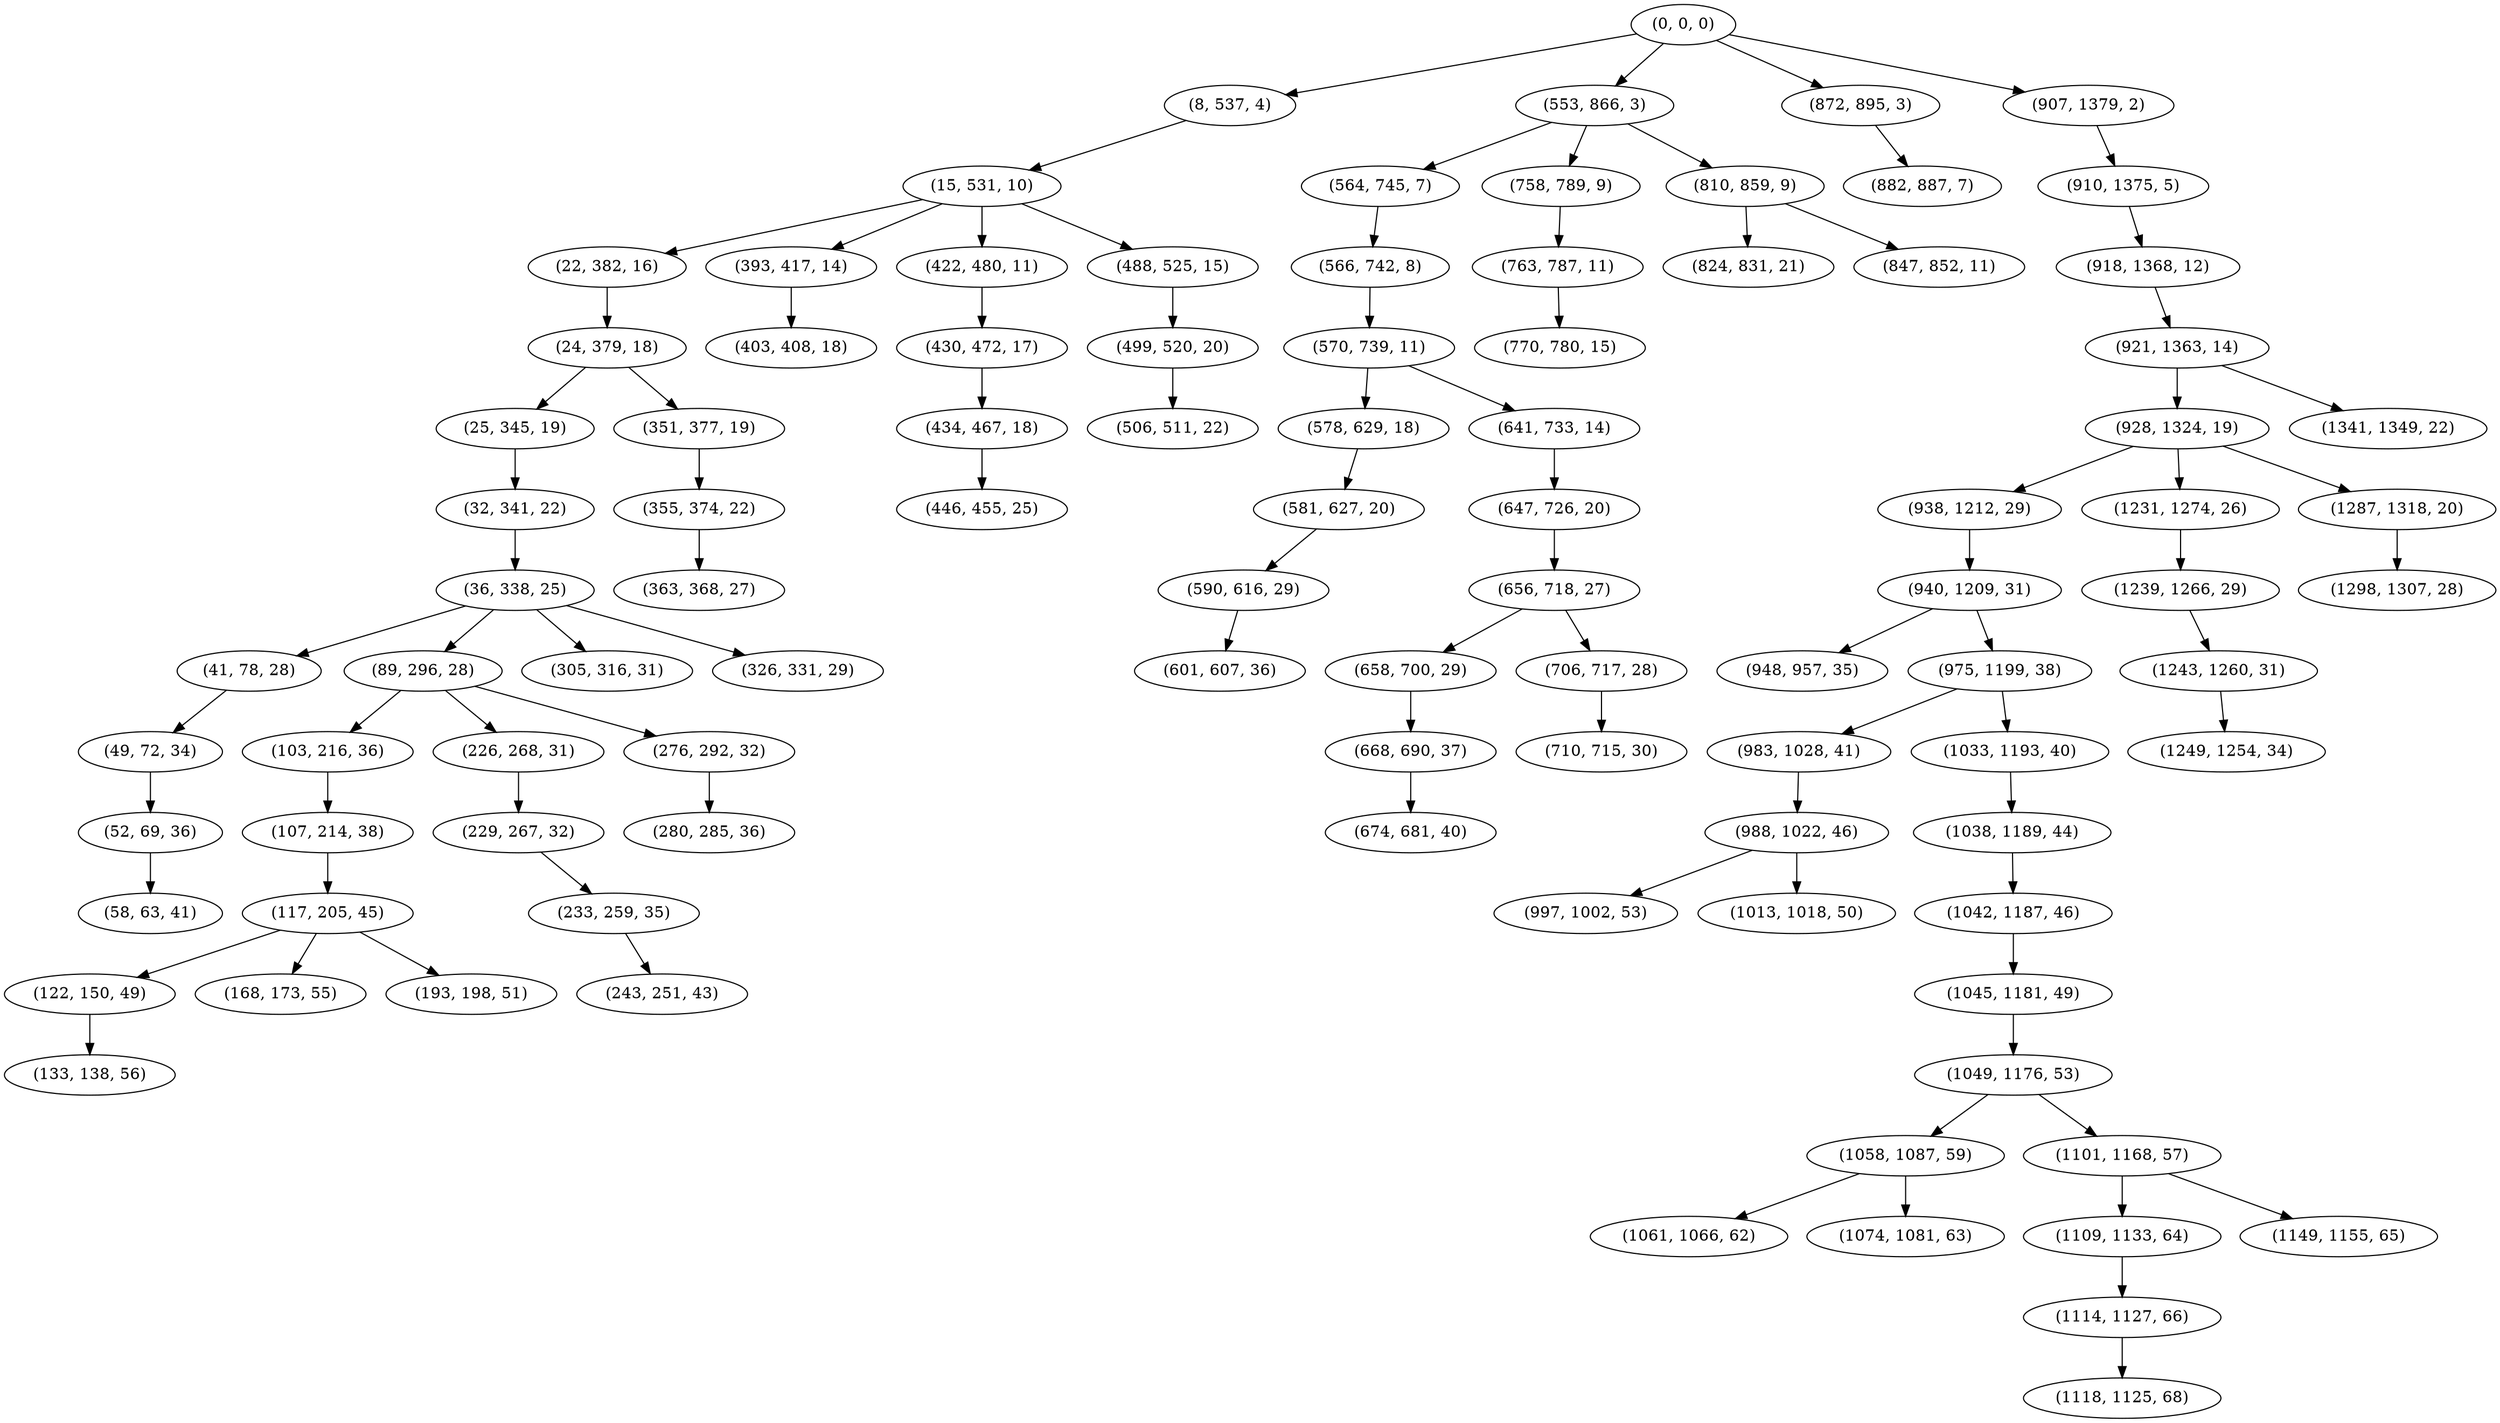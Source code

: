 digraph tree {
    "(0, 0, 0)";
    "(8, 537, 4)";
    "(15, 531, 10)";
    "(22, 382, 16)";
    "(24, 379, 18)";
    "(25, 345, 19)";
    "(32, 341, 22)";
    "(36, 338, 25)";
    "(41, 78, 28)";
    "(49, 72, 34)";
    "(52, 69, 36)";
    "(58, 63, 41)";
    "(89, 296, 28)";
    "(103, 216, 36)";
    "(107, 214, 38)";
    "(117, 205, 45)";
    "(122, 150, 49)";
    "(133, 138, 56)";
    "(168, 173, 55)";
    "(193, 198, 51)";
    "(226, 268, 31)";
    "(229, 267, 32)";
    "(233, 259, 35)";
    "(243, 251, 43)";
    "(276, 292, 32)";
    "(280, 285, 36)";
    "(305, 316, 31)";
    "(326, 331, 29)";
    "(351, 377, 19)";
    "(355, 374, 22)";
    "(363, 368, 27)";
    "(393, 417, 14)";
    "(403, 408, 18)";
    "(422, 480, 11)";
    "(430, 472, 17)";
    "(434, 467, 18)";
    "(446, 455, 25)";
    "(488, 525, 15)";
    "(499, 520, 20)";
    "(506, 511, 22)";
    "(553, 866, 3)";
    "(564, 745, 7)";
    "(566, 742, 8)";
    "(570, 739, 11)";
    "(578, 629, 18)";
    "(581, 627, 20)";
    "(590, 616, 29)";
    "(601, 607, 36)";
    "(641, 733, 14)";
    "(647, 726, 20)";
    "(656, 718, 27)";
    "(658, 700, 29)";
    "(668, 690, 37)";
    "(674, 681, 40)";
    "(706, 717, 28)";
    "(710, 715, 30)";
    "(758, 789, 9)";
    "(763, 787, 11)";
    "(770, 780, 15)";
    "(810, 859, 9)";
    "(824, 831, 21)";
    "(847, 852, 11)";
    "(872, 895, 3)";
    "(882, 887, 7)";
    "(907, 1379, 2)";
    "(910, 1375, 5)";
    "(918, 1368, 12)";
    "(921, 1363, 14)";
    "(928, 1324, 19)";
    "(938, 1212, 29)";
    "(940, 1209, 31)";
    "(948, 957, 35)";
    "(975, 1199, 38)";
    "(983, 1028, 41)";
    "(988, 1022, 46)";
    "(997, 1002, 53)";
    "(1013, 1018, 50)";
    "(1033, 1193, 40)";
    "(1038, 1189, 44)";
    "(1042, 1187, 46)";
    "(1045, 1181, 49)";
    "(1049, 1176, 53)";
    "(1058, 1087, 59)";
    "(1061, 1066, 62)";
    "(1074, 1081, 63)";
    "(1101, 1168, 57)";
    "(1109, 1133, 64)";
    "(1114, 1127, 66)";
    "(1118, 1125, 68)";
    "(1149, 1155, 65)";
    "(1231, 1274, 26)";
    "(1239, 1266, 29)";
    "(1243, 1260, 31)";
    "(1249, 1254, 34)";
    "(1287, 1318, 20)";
    "(1298, 1307, 28)";
    "(1341, 1349, 22)";
    "(0, 0, 0)" -> "(8, 537, 4)";
    "(0, 0, 0)" -> "(553, 866, 3)";
    "(0, 0, 0)" -> "(872, 895, 3)";
    "(0, 0, 0)" -> "(907, 1379, 2)";
    "(8, 537, 4)" -> "(15, 531, 10)";
    "(15, 531, 10)" -> "(22, 382, 16)";
    "(15, 531, 10)" -> "(393, 417, 14)";
    "(15, 531, 10)" -> "(422, 480, 11)";
    "(15, 531, 10)" -> "(488, 525, 15)";
    "(22, 382, 16)" -> "(24, 379, 18)";
    "(24, 379, 18)" -> "(25, 345, 19)";
    "(24, 379, 18)" -> "(351, 377, 19)";
    "(25, 345, 19)" -> "(32, 341, 22)";
    "(32, 341, 22)" -> "(36, 338, 25)";
    "(36, 338, 25)" -> "(41, 78, 28)";
    "(36, 338, 25)" -> "(89, 296, 28)";
    "(36, 338, 25)" -> "(305, 316, 31)";
    "(36, 338, 25)" -> "(326, 331, 29)";
    "(41, 78, 28)" -> "(49, 72, 34)";
    "(49, 72, 34)" -> "(52, 69, 36)";
    "(52, 69, 36)" -> "(58, 63, 41)";
    "(89, 296, 28)" -> "(103, 216, 36)";
    "(89, 296, 28)" -> "(226, 268, 31)";
    "(89, 296, 28)" -> "(276, 292, 32)";
    "(103, 216, 36)" -> "(107, 214, 38)";
    "(107, 214, 38)" -> "(117, 205, 45)";
    "(117, 205, 45)" -> "(122, 150, 49)";
    "(117, 205, 45)" -> "(168, 173, 55)";
    "(117, 205, 45)" -> "(193, 198, 51)";
    "(122, 150, 49)" -> "(133, 138, 56)";
    "(226, 268, 31)" -> "(229, 267, 32)";
    "(229, 267, 32)" -> "(233, 259, 35)";
    "(233, 259, 35)" -> "(243, 251, 43)";
    "(276, 292, 32)" -> "(280, 285, 36)";
    "(351, 377, 19)" -> "(355, 374, 22)";
    "(355, 374, 22)" -> "(363, 368, 27)";
    "(393, 417, 14)" -> "(403, 408, 18)";
    "(422, 480, 11)" -> "(430, 472, 17)";
    "(430, 472, 17)" -> "(434, 467, 18)";
    "(434, 467, 18)" -> "(446, 455, 25)";
    "(488, 525, 15)" -> "(499, 520, 20)";
    "(499, 520, 20)" -> "(506, 511, 22)";
    "(553, 866, 3)" -> "(564, 745, 7)";
    "(553, 866, 3)" -> "(758, 789, 9)";
    "(553, 866, 3)" -> "(810, 859, 9)";
    "(564, 745, 7)" -> "(566, 742, 8)";
    "(566, 742, 8)" -> "(570, 739, 11)";
    "(570, 739, 11)" -> "(578, 629, 18)";
    "(570, 739, 11)" -> "(641, 733, 14)";
    "(578, 629, 18)" -> "(581, 627, 20)";
    "(581, 627, 20)" -> "(590, 616, 29)";
    "(590, 616, 29)" -> "(601, 607, 36)";
    "(641, 733, 14)" -> "(647, 726, 20)";
    "(647, 726, 20)" -> "(656, 718, 27)";
    "(656, 718, 27)" -> "(658, 700, 29)";
    "(656, 718, 27)" -> "(706, 717, 28)";
    "(658, 700, 29)" -> "(668, 690, 37)";
    "(668, 690, 37)" -> "(674, 681, 40)";
    "(706, 717, 28)" -> "(710, 715, 30)";
    "(758, 789, 9)" -> "(763, 787, 11)";
    "(763, 787, 11)" -> "(770, 780, 15)";
    "(810, 859, 9)" -> "(824, 831, 21)";
    "(810, 859, 9)" -> "(847, 852, 11)";
    "(872, 895, 3)" -> "(882, 887, 7)";
    "(907, 1379, 2)" -> "(910, 1375, 5)";
    "(910, 1375, 5)" -> "(918, 1368, 12)";
    "(918, 1368, 12)" -> "(921, 1363, 14)";
    "(921, 1363, 14)" -> "(928, 1324, 19)";
    "(921, 1363, 14)" -> "(1341, 1349, 22)";
    "(928, 1324, 19)" -> "(938, 1212, 29)";
    "(928, 1324, 19)" -> "(1231, 1274, 26)";
    "(928, 1324, 19)" -> "(1287, 1318, 20)";
    "(938, 1212, 29)" -> "(940, 1209, 31)";
    "(940, 1209, 31)" -> "(948, 957, 35)";
    "(940, 1209, 31)" -> "(975, 1199, 38)";
    "(975, 1199, 38)" -> "(983, 1028, 41)";
    "(975, 1199, 38)" -> "(1033, 1193, 40)";
    "(983, 1028, 41)" -> "(988, 1022, 46)";
    "(988, 1022, 46)" -> "(997, 1002, 53)";
    "(988, 1022, 46)" -> "(1013, 1018, 50)";
    "(1033, 1193, 40)" -> "(1038, 1189, 44)";
    "(1038, 1189, 44)" -> "(1042, 1187, 46)";
    "(1042, 1187, 46)" -> "(1045, 1181, 49)";
    "(1045, 1181, 49)" -> "(1049, 1176, 53)";
    "(1049, 1176, 53)" -> "(1058, 1087, 59)";
    "(1049, 1176, 53)" -> "(1101, 1168, 57)";
    "(1058, 1087, 59)" -> "(1061, 1066, 62)";
    "(1058, 1087, 59)" -> "(1074, 1081, 63)";
    "(1101, 1168, 57)" -> "(1109, 1133, 64)";
    "(1101, 1168, 57)" -> "(1149, 1155, 65)";
    "(1109, 1133, 64)" -> "(1114, 1127, 66)";
    "(1114, 1127, 66)" -> "(1118, 1125, 68)";
    "(1231, 1274, 26)" -> "(1239, 1266, 29)";
    "(1239, 1266, 29)" -> "(1243, 1260, 31)";
    "(1243, 1260, 31)" -> "(1249, 1254, 34)";
    "(1287, 1318, 20)" -> "(1298, 1307, 28)";
}
